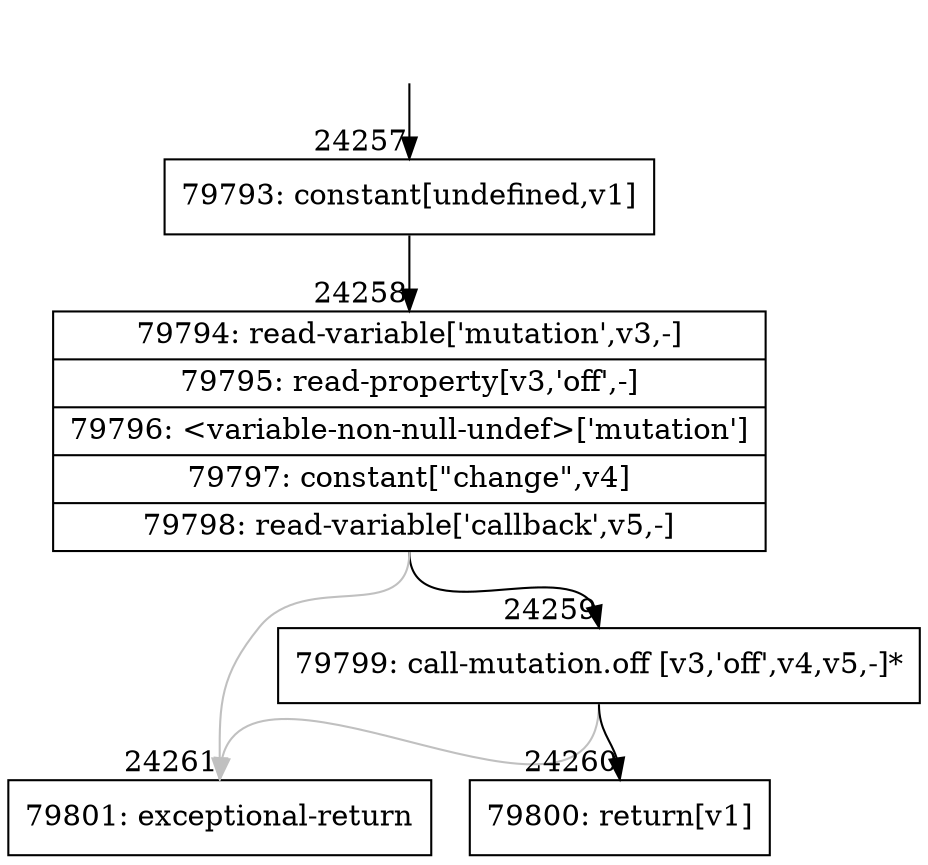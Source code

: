 digraph {
rankdir="TD"
BB_entry2126[shape=none,label=""];
BB_entry2126 -> BB24257 [tailport=s, headport=n, headlabel="    24257"]
BB24257 [shape=record label="{79793: constant[undefined,v1]}" ] 
BB24257 -> BB24258 [tailport=s, headport=n, headlabel="      24258"]
BB24258 [shape=record label="{79794: read-variable['mutation',v3,-]|79795: read-property[v3,'off',-]|79796: \<variable-non-null-undef\>['mutation']|79797: constant[\"change\",v4]|79798: read-variable['callback',v5,-]}" ] 
BB24258 -> BB24259 [tailport=s, headport=n, headlabel="      24259"]
BB24258 -> BB24261 [tailport=s, headport=n, color=gray, headlabel="      24261"]
BB24259 [shape=record label="{79799: call-mutation.off [v3,'off',v4,v5,-]*}" ] 
BB24259 -> BB24260 [tailport=s, headport=n, headlabel="      24260"]
BB24259 -> BB24261 [tailport=s, headport=n, color=gray]
BB24260 [shape=record label="{79800: return[v1]}" ] 
BB24261 [shape=record label="{79801: exceptional-return}" ] 
//#$~ 45776
}
